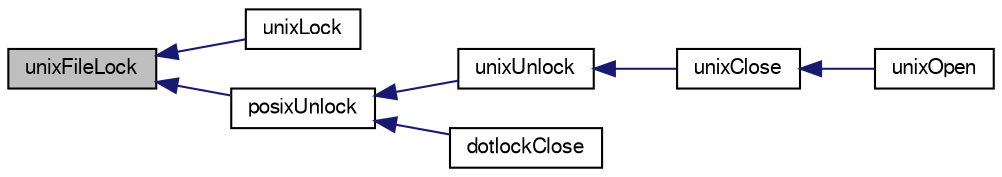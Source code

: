 digraph "unixFileLock"
{
  edge [fontname="FreeSans",fontsize="10",labelfontname="FreeSans",labelfontsize="10"];
  node [fontname="FreeSans",fontsize="10",shape=record];
  rankdir="LR";
  Node846578 [label="unixFileLock",height=0.2,width=0.4,color="black", fillcolor="grey75", style="filled", fontcolor="black"];
  Node846578 -> Node846579 [dir="back",color="midnightblue",fontsize="10",style="solid",fontname="FreeSans"];
  Node846579 [label="unixLock",height=0.2,width=0.4,color="black", fillcolor="white", style="filled",URL="$sqlite3_8c.html#a17c6c9164321b4c2a65289e259abf409"];
  Node846578 -> Node846580 [dir="back",color="midnightblue",fontsize="10",style="solid",fontname="FreeSans"];
  Node846580 [label="posixUnlock",height=0.2,width=0.4,color="black", fillcolor="white", style="filled",URL="$sqlite3_8c.html#a90bcc6164aa2d367ff91d4c32b549be6"];
  Node846580 -> Node846581 [dir="back",color="midnightblue",fontsize="10",style="solid",fontname="FreeSans"];
  Node846581 [label="unixUnlock",height=0.2,width=0.4,color="black", fillcolor="white", style="filled",URL="$sqlite3_8c.html#ad78004d74bd51bdf7ac43d20999a1208"];
  Node846581 -> Node846582 [dir="back",color="midnightblue",fontsize="10",style="solid",fontname="FreeSans"];
  Node846582 [label="unixClose",height=0.2,width=0.4,color="black", fillcolor="white", style="filled",URL="$sqlite3_8c.html#a84cdb6e4ff75f085e8c05dfdec178927"];
  Node846582 -> Node846583 [dir="back",color="midnightblue",fontsize="10",style="solid",fontname="FreeSans"];
  Node846583 [label="unixOpen",height=0.2,width=0.4,color="black", fillcolor="white", style="filled",URL="$sqlite3_8c.html#a8ed5efc47b6e14f7805cd1bb9b215775"];
  Node846580 -> Node846584 [dir="back",color="midnightblue",fontsize="10",style="solid",fontname="FreeSans"];
  Node846584 [label="dotlockClose",height=0.2,width=0.4,color="black", fillcolor="white", style="filled",URL="$sqlite3_8c.html#aa72eaafaa850f2889e15af7cfb08fa1b"];
}
